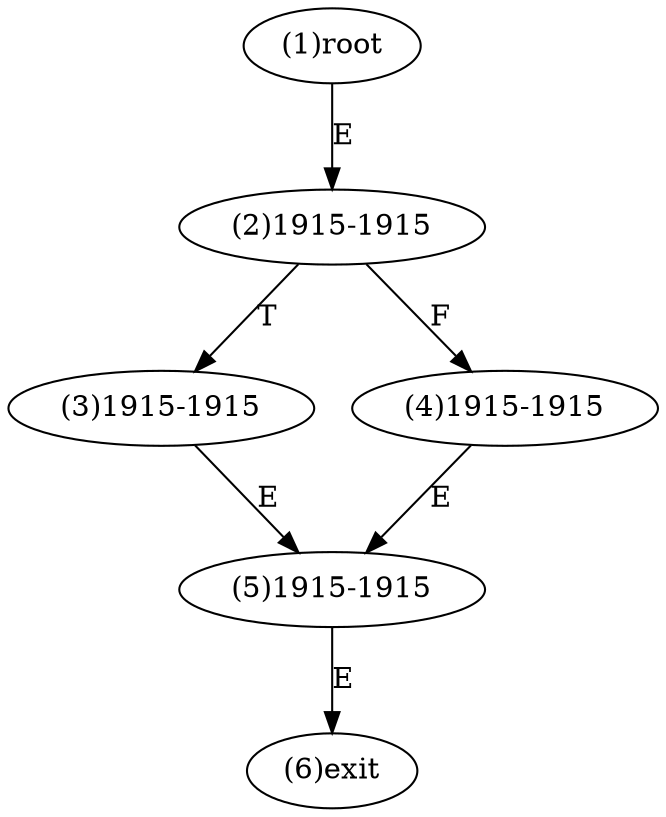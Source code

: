 digraph "" { 
1[ label="(1)root"];
2[ label="(2)1915-1915"];
3[ label="(3)1915-1915"];
4[ label="(4)1915-1915"];
5[ label="(5)1915-1915"];
6[ label="(6)exit"];
1->2[ label="E"];
2->4[ label="F"];
2->3[ label="T"];
3->5[ label="E"];
4->5[ label="E"];
5->6[ label="E"];
}